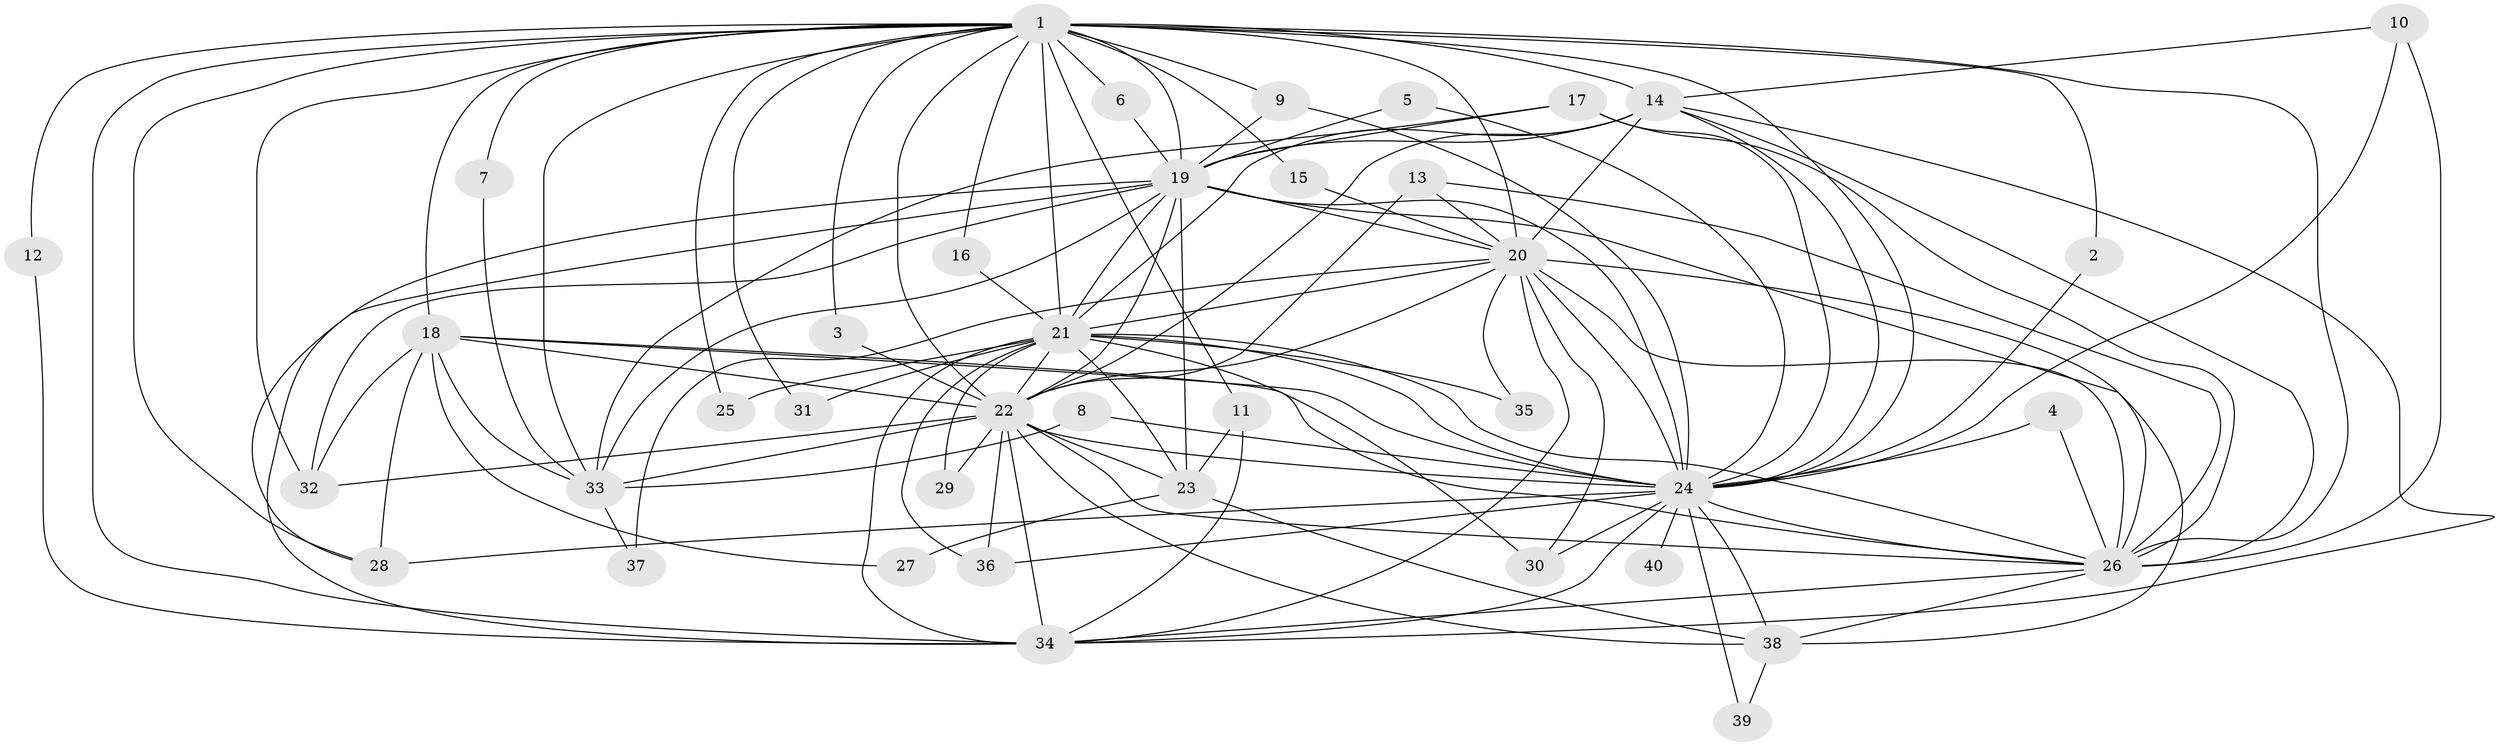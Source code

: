 // original degree distribution, {17: 0.025, 21: 0.025, 16: 0.025, 30: 0.0125, 11: 0.0125, 12: 0.0125, 20: 0.0125, 3: 0.2, 8: 0.0125, 2: 0.55, 7: 0.025, 4: 0.05, 5: 0.0375}
// Generated by graph-tools (version 1.1) at 2025/25/03/09/25 03:25:47]
// undirected, 40 vertices, 117 edges
graph export_dot {
graph [start="1"]
  node [color=gray90,style=filled];
  1;
  2;
  3;
  4;
  5;
  6;
  7;
  8;
  9;
  10;
  11;
  12;
  13;
  14;
  15;
  16;
  17;
  18;
  19;
  20;
  21;
  22;
  23;
  24;
  25;
  26;
  27;
  28;
  29;
  30;
  31;
  32;
  33;
  34;
  35;
  36;
  37;
  38;
  39;
  40;
  1 -- 2 [weight=1.0];
  1 -- 3 [weight=1.0];
  1 -- 6 [weight=1.0];
  1 -- 7 [weight=1.0];
  1 -- 9 [weight=1.0];
  1 -- 11 [weight=1.0];
  1 -- 12 [weight=1.0];
  1 -- 14 [weight=2.0];
  1 -- 15 [weight=1.0];
  1 -- 16 [weight=1.0];
  1 -- 18 [weight=1.0];
  1 -- 19 [weight=3.0];
  1 -- 20 [weight=2.0];
  1 -- 21 [weight=3.0];
  1 -- 22 [weight=3.0];
  1 -- 24 [weight=3.0];
  1 -- 25 [weight=1.0];
  1 -- 26 [weight=3.0];
  1 -- 28 [weight=1.0];
  1 -- 31 [weight=1.0];
  1 -- 32 [weight=1.0];
  1 -- 33 [weight=1.0];
  1 -- 34 [weight=2.0];
  2 -- 24 [weight=1.0];
  3 -- 22 [weight=1.0];
  4 -- 24 [weight=1.0];
  4 -- 26 [weight=1.0];
  5 -- 19 [weight=1.0];
  5 -- 24 [weight=1.0];
  6 -- 19 [weight=1.0];
  7 -- 33 [weight=1.0];
  8 -- 24 [weight=1.0];
  8 -- 33 [weight=1.0];
  9 -- 19 [weight=1.0];
  9 -- 24 [weight=1.0];
  10 -- 14 [weight=1.0];
  10 -- 24 [weight=1.0];
  10 -- 26 [weight=1.0];
  11 -- 23 [weight=1.0];
  11 -- 34 [weight=1.0];
  12 -- 34 [weight=1.0];
  13 -- 20 [weight=1.0];
  13 -- 22 [weight=1.0];
  13 -- 26 [weight=1.0];
  14 -- 19 [weight=3.0];
  14 -- 20 [weight=1.0];
  14 -- 21 [weight=1.0];
  14 -- 22 [weight=1.0];
  14 -- 24 [weight=1.0];
  14 -- 26 [weight=1.0];
  14 -- 34 [weight=1.0];
  15 -- 20 [weight=1.0];
  16 -- 21 [weight=1.0];
  17 -- 19 [weight=1.0];
  17 -- 24 [weight=1.0];
  17 -- 26 [weight=1.0];
  17 -- 33 [weight=1.0];
  18 -- 22 [weight=1.0];
  18 -- 24 [weight=1.0];
  18 -- 26 [weight=1.0];
  18 -- 27 [weight=1.0];
  18 -- 28 [weight=1.0];
  18 -- 32 [weight=1.0];
  18 -- 33 [weight=1.0];
  19 -- 20 [weight=1.0];
  19 -- 21 [weight=1.0];
  19 -- 22 [weight=1.0];
  19 -- 23 [weight=1.0];
  19 -- 24 [weight=2.0];
  19 -- 26 [weight=1.0];
  19 -- 28 [weight=1.0];
  19 -- 32 [weight=1.0];
  19 -- 33 [weight=1.0];
  19 -- 34 [weight=1.0];
  20 -- 21 [weight=1.0];
  20 -- 22 [weight=1.0];
  20 -- 24 [weight=2.0];
  20 -- 26 [weight=2.0];
  20 -- 30 [weight=1.0];
  20 -- 34 [weight=1.0];
  20 -- 35 [weight=1.0];
  20 -- 37 [weight=1.0];
  20 -- 38 [weight=1.0];
  21 -- 22 [weight=1.0];
  21 -- 23 [weight=2.0];
  21 -- 24 [weight=2.0];
  21 -- 25 [weight=1.0];
  21 -- 26 [weight=1.0];
  21 -- 29 [weight=1.0];
  21 -- 30 [weight=1.0];
  21 -- 31 [weight=1.0];
  21 -- 34 [weight=1.0];
  21 -- 35 [weight=1.0];
  21 -- 36 [weight=1.0];
  22 -- 23 [weight=1.0];
  22 -- 24 [weight=2.0];
  22 -- 26 [weight=2.0];
  22 -- 29 [weight=1.0];
  22 -- 32 [weight=1.0];
  22 -- 33 [weight=1.0];
  22 -- 34 [weight=2.0];
  22 -- 36 [weight=1.0];
  22 -- 38 [weight=2.0];
  23 -- 27 [weight=1.0];
  23 -- 38 [weight=1.0];
  24 -- 26 [weight=1.0];
  24 -- 28 [weight=2.0];
  24 -- 30 [weight=1.0];
  24 -- 34 [weight=1.0];
  24 -- 36 [weight=1.0];
  24 -- 38 [weight=1.0];
  24 -- 39 [weight=1.0];
  24 -- 40 [weight=1.0];
  26 -- 34 [weight=1.0];
  26 -- 38 [weight=2.0];
  33 -- 37 [weight=1.0];
  38 -- 39 [weight=1.0];
}
